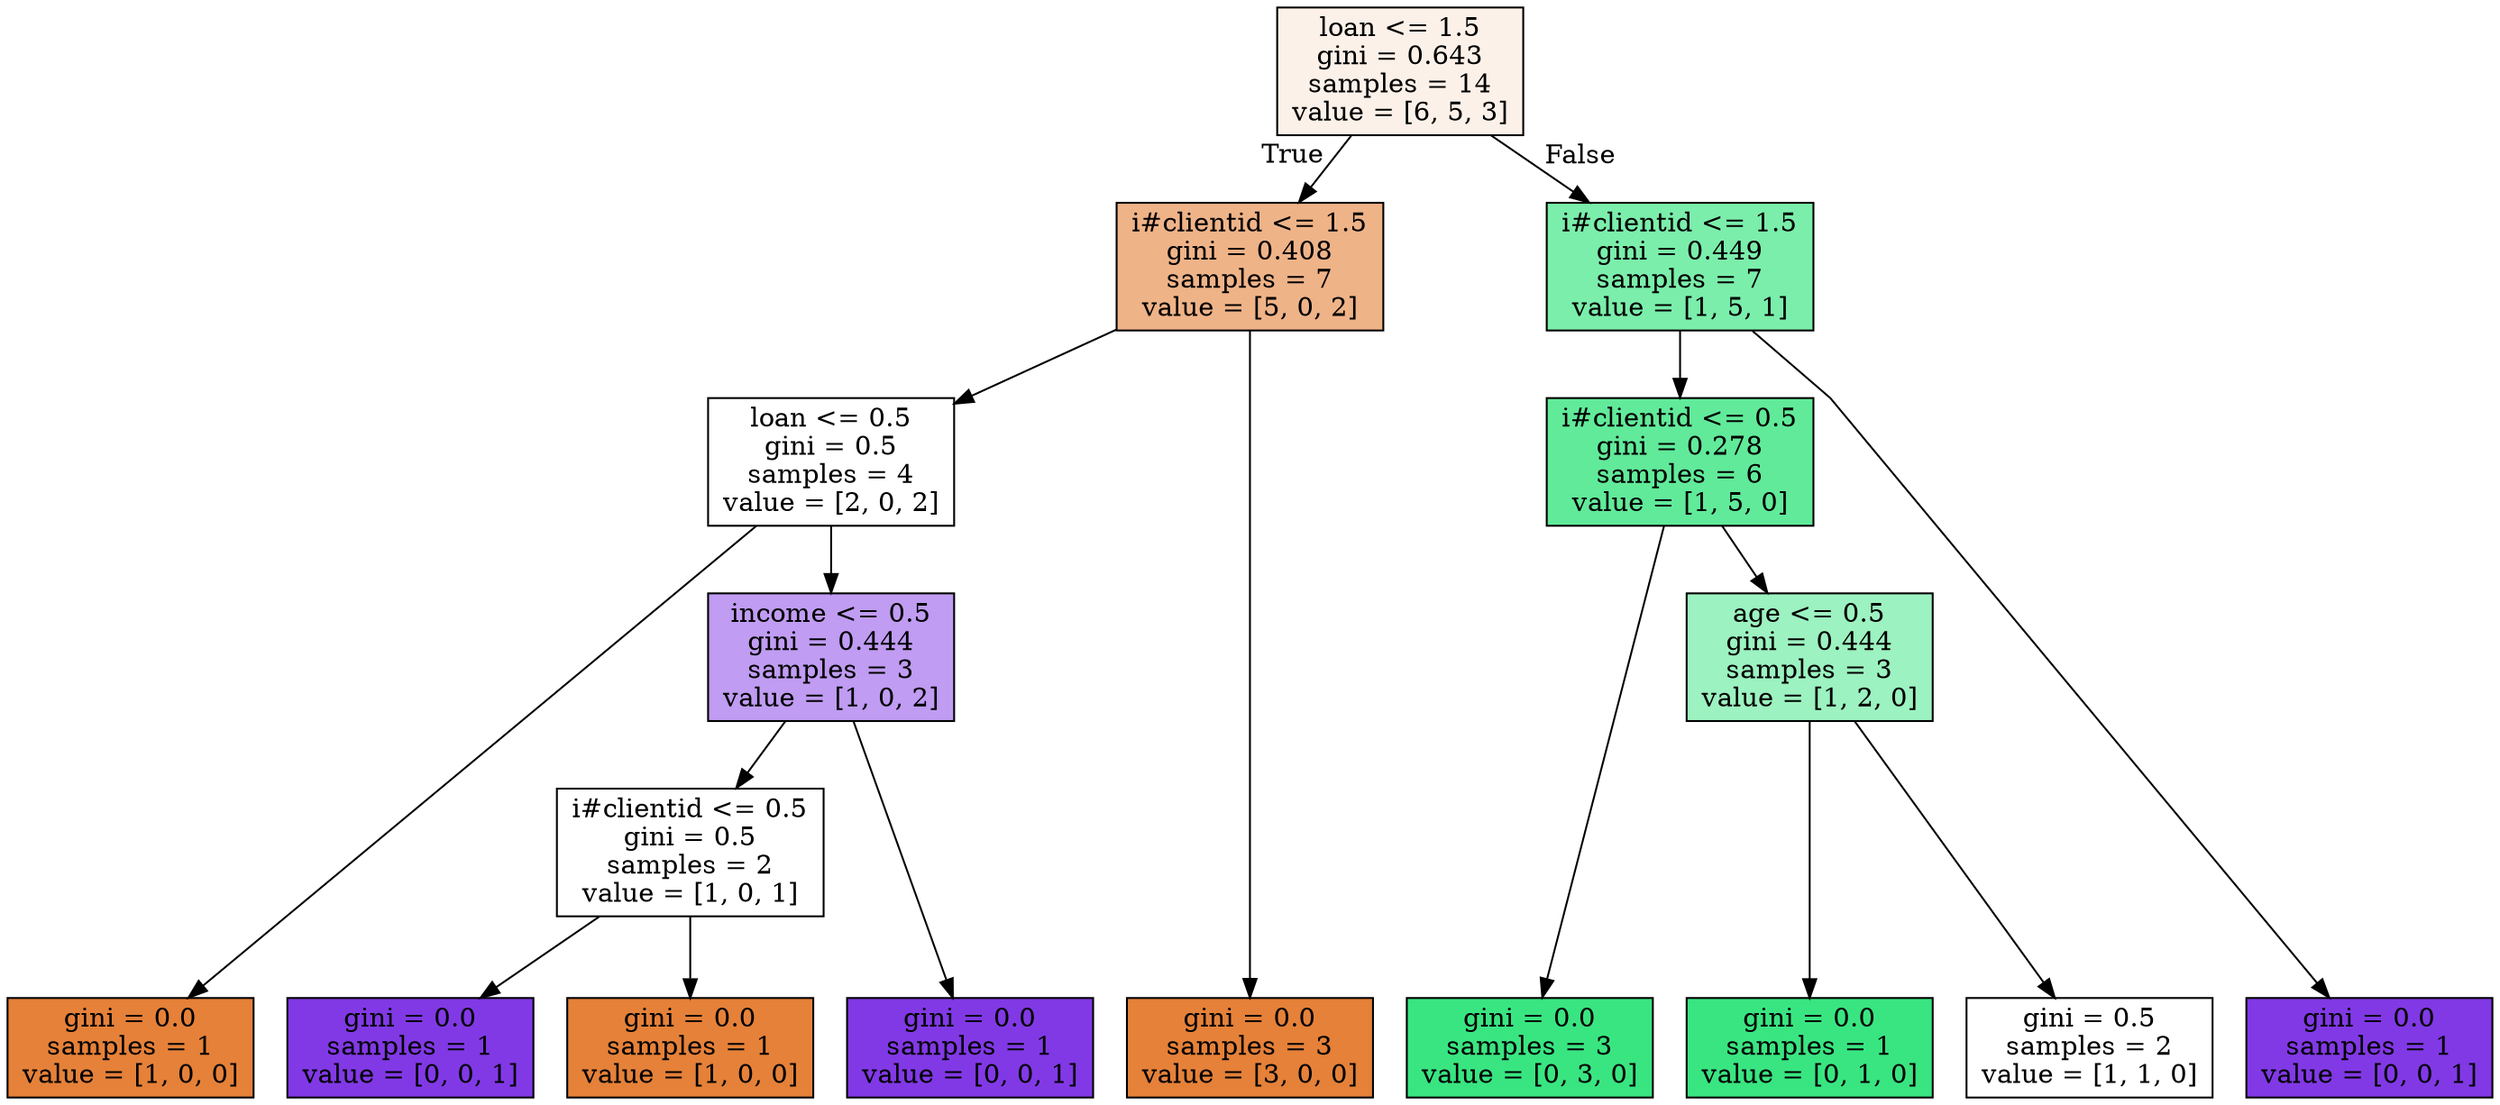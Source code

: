 digraph Tree {
node [shape=box, style="filled", color="black"] ;
graph [ranksep=equally, splines=polyline] ;
0 [label="loan <= 1.5\ngini = 0.643\nsamples = 14\nvalue = [6, 5, 3]", fillcolor="#fcf1e9"] ;
1 [label="i#clientid <= 1.5\ngini = 0.408\nsamples = 7\nvalue = [5, 0, 2]", fillcolor="#efb388"] ;
0 -> 1 [labeldistance=2.5, labelangle=45, headlabel="True"] ;
2 [label="loan <= 0.5\ngini = 0.5\nsamples = 4\nvalue = [2, 0, 2]", fillcolor="#ffffff"] ;
1 -> 2 ;
3 [label="gini = 0.0\nsamples = 1\nvalue = [1, 0, 0]", fillcolor="#e58139"] ;
2 -> 3 ;
4 [label="income <= 0.5\ngini = 0.444\nsamples = 3\nvalue = [1, 0, 2]", fillcolor="#c09cf2"] ;
2 -> 4 ;
5 [label="i#clientid <= 0.5\ngini = 0.5\nsamples = 2\nvalue = [1, 0, 1]", fillcolor="#ffffff"] ;
4 -> 5 ;
6 [label="gini = 0.0\nsamples = 1\nvalue = [0, 0, 1]", fillcolor="#8139e5"] ;
5 -> 6 ;
7 [label="gini = 0.0\nsamples = 1\nvalue = [1, 0, 0]", fillcolor="#e58139"] ;
5 -> 7 ;
8 [label="gini = 0.0\nsamples = 1\nvalue = [0, 0, 1]", fillcolor="#8139e5"] ;
4 -> 8 ;
9 [label="gini = 0.0\nsamples = 3\nvalue = [3, 0, 0]", fillcolor="#e58139"] ;
1 -> 9 ;
10 [label="i#clientid <= 1.5\ngini = 0.449\nsamples = 7\nvalue = [1, 5, 1]", fillcolor="#7beeab"] ;
0 -> 10 [labeldistance=2.5, labelangle=-45, headlabel="False"] ;
11 [label="i#clientid <= 0.5\ngini = 0.278\nsamples = 6\nvalue = [1, 5, 0]", fillcolor="#61ea9a"] ;
10 -> 11 ;
12 [label="gini = 0.0\nsamples = 3\nvalue = [0, 3, 0]", fillcolor="#39e581"] ;
11 -> 12 ;
13 [label="age <= 0.5\ngini = 0.444\nsamples = 3\nvalue = [1, 2, 0]", fillcolor="#9cf2c0"] ;
11 -> 13 ;
14 [label="gini = 0.0\nsamples = 1\nvalue = [0, 1, 0]", fillcolor="#39e581"] ;
13 -> 14 ;
15 [label="gini = 0.5\nsamples = 2\nvalue = [1, 1, 0]", fillcolor="#ffffff"] ;
13 -> 15 ;
16 [label="gini = 0.0\nsamples = 1\nvalue = [0, 0, 1]", fillcolor="#8139e5"] ;
10 -> 16 ;
{rank=same ; 0} ;
{rank=same ; 1; 10} ;
{rank=same ; 2; 11} ;
{rank=same ; 4; 13} ;
{rank=same ; 5} ;
{rank=same ; 3; 6; 7; 8; 9; 12; 14; 15; 16} ;
}